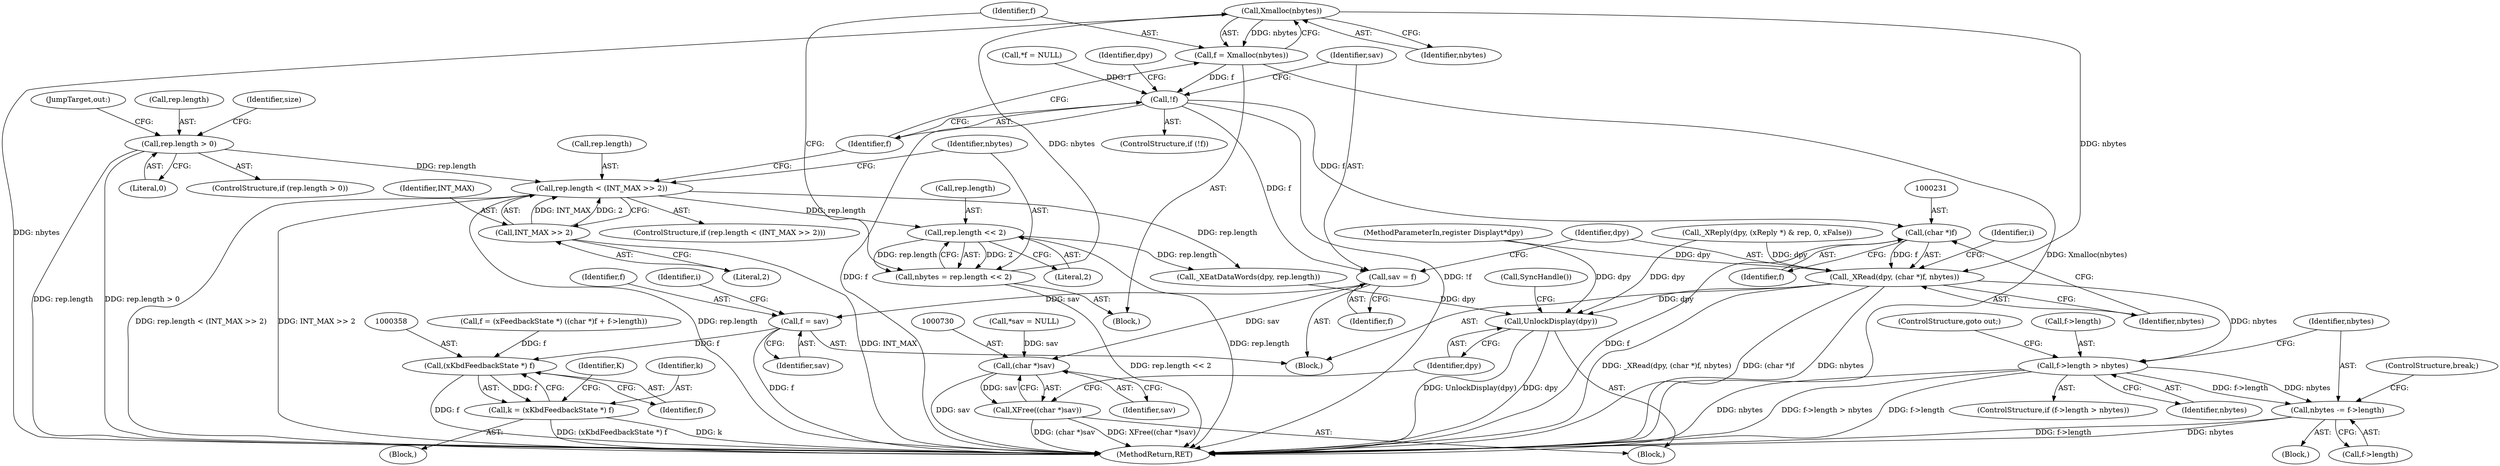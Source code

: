 digraph "0_libXi_19a9cd607de73947fcfb104682f203ffe4e1f4e5_1@API" {
"1000212" [label="(Call,Xmalloc(nbytes))"];
"1000203" [label="(Call,nbytes = rep.length << 2)"];
"1000205" [label="(Call,rep.length << 2)"];
"1000195" [label="(Call,rep.length < (INT_MAX >> 2))"];
"1000176" [label="(Call,rep.length > 0)"];
"1000199" [label="(Call,INT_MAX >> 2)"];
"1000210" [label="(Call,f = Xmalloc(nbytes))"];
"1000215" [label="(Call,!f)"];
"1000225" [label="(Call,sav = f)"];
"1000336" [label="(Call,f = sav)"];
"1000357" [label="(Call,(xKbdFeedbackState *) f)"];
"1000355" [label="(Call,k = (xKbdFeedbackState *) f)"];
"1000729" [label="(Call,(char *)sav)"];
"1000728" [label="(Call,XFree((char *)sav))"];
"1000230" [label="(Call,(char *)f)"];
"1000228" [label="(Call,_XRead(dpy, (char *)f, nbytes))"];
"1000246" [label="(Call,f->length > nbytes)"];
"1000252" [label="(Call,nbytes -= f->length)"];
"1000732" [label="(Call,UnlockDisplay(dpy))"];
"1000210" [label="(Call,f = Xmalloc(nbytes))"];
"1000251" [label="(ControlStructure,goto out;)"];
"1000200" [label="(Identifier,INT_MAX)"];
"1000201" [label="(Literal,2)"];
"1000734" [label="(Call,SyncHandle())"];
"1000185" [label="(Identifier,size)"];
"1000114" [label="(Call,*f = NULL)"];
"1000230" [label="(Call,(char *)f)"];
"1000181" [label="(Block,)"];
"1000359" [label="(Identifier,f)"];
"1000118" [label="(Call,*sav = NULL)"];
"1000361" [label="(Identifier,K)"];
"1000228" [label="(Call,_XRead(dpy, (char *)f, nbytes))"];
"1000218" [label="(Call,_XEatDataWords(dpy, rep.length))"];
"1000733" [label="(Identifier,dpy)"];
"1000213" [label="(Identifier,nbytes)"];
"1000225" [label="(Call,sav = f)"];
"1000337" [label="(Identifier,f)"];
"1000232" [label="(Identifier,f)"];
"1000244" [label="(Block,)"];
"1000732" [label="(Call,UnlockDisplay(dpy))"];
"1000233" [label="(Identifier,nbytes)"];
"1000227" [label="(Identifier,f)"];
"1000206" [label="(Call,rep.length)"];
"1000180" [label="(Literal,0)"];
"1000204" [label="(Identifier,nbytes)"];
"1000216" [label="(Identifier,f)"];
"1000252" [label="(Call,nbytes -= f->length)"];
"1000205" [label="(Call,rep.length << 2)"];
"1000737" [label="(MethodReturn,RET)"];
"1000202" [label="(Block,)"];
"1000199" [label="(Call,INT_MAX >> 2)"];
"1000214" [label="(ControlStructure,if (!f))"];
"1000219" [label="(Identifier,dpy)"];
"1000336" [label="(Call,f = sav)"];
"1000176" [label="(Call,rep.length > 0)"];
"1000727" [label="(JumpTarget,out:)"];
"1000728" [label="(Call,XFree((char *)sav))"];
"1000166" [label="(Call,_XReply(dpy, (xReply *) & rep, 0, xFalse))"];
"1000229" [label="(Identifier,dpy)"];
"1000209" [label="(Literal,2)"];
"1000203" [label="(Call,nbytes = rep.length << 2)"];
"1000226" [label="(Identifier,sav)"];
"1000357" [label="(Call,(xKbdFeedbackState *) f)"];
"1000101" [label="(MethodParameterIn,register Display\t*dpy)"];
"1000253" [label="(Identifier,nbytes)"];
"1000254" [label="(Call,f->length)"];
"1000211" [label="(Identifier,f)"];
"1000215" [label="(Call,!f)"];
"1000705" [label="(Call,f = (xFeedbackState *) ((char *)f + f->length))"];
"1000196" [label="(Call,rep.length)"];
"1000212" [label="(Call,Xmalloc(nbytes))"];
"1000246" [label="(Call,f->length > nbytes)"];
"1000245" [label="(ControlStructure,if (f->length > nbytes))"];
"1000247" [label="(Call,f->length)"];
"1000341" [label="(Identifier,i)"];
"1000356" [label="(Identifier,k)"];
"1000104" [label="(Block,)"];
"1000729" [label="(Call,(char *)sav)"];
"1000731" [label="(Identifier,sav)"];
"1000177" [label="(Call,rep.length)"];
"1000236" [label="(Identifier,i)"];
"1000355" [label="(Call,k = (xKbdFeedbackState *) f)"];
"1000195" [label="(Call,rep.length < (INT_MAX >> 2))"];
"1000175" [label="(ControlStructure,if (rep.length > 0))"];
"1000338" [label="(Identifier,sav)"];
"1000194" [label="(ControlStructure,if (rep.length < (INT_MAX >> 2)))"];
"1000257" [label="(ControlStructure,break;)"];
"1000352" [label="(Block,)"];
"1000250" [label="(Identifier,nbytes)"];
"1000212" -> "1000210"  [label="AST: "];
"1000212" -> "1000213"  [label="CFG: "];
"1000213" -> "1000212"  [label="AST: "];
"1000210" -> "1000212"  [label="CFG: "];
"1000212" -> "1000737"  [label="DDG: nbytes"];
"1000212" -> "1000210"  [label="DDG: nbytes"];
"1000203" -> "1000212"  [label="DDG: nbytes"];
"1000212" -> "1000228"  [label="DDG: nbytes"];
"1000203" -> "1000202"  [label="AST: "];
"1000203" -> "1000205"  [label="CFG: "];
"1000204" -> "1000203"  [label="AST: "];
"1000205" -> "1000203"  [label="AST: "];
"1000211" -> "1000203"  [label="CFG: "];
"1000203" -> "1000737"  [label="DDG: rep.length << 2"];
"1000205" -> "1000203"  [label="DDG: rep.length"];
"1000205" -> "1000203"  [label="DDG: 2"];
"1000205" -> "1000209"  [label="CFG: "];
"1000206" -> "1000205"  [label="AST: "];
"1000209" -> "1000205"  [label="AST: "];
"1000205" -> "1000737"  [label="DDG: rep.length"];
"1000195" -> "1000205"  [label="DDG: rep.length"];
"1000205" -> "1000218"  [label="DDG: rep.length"];
"1000195" -> "1000194"  [label="AST: "];
"1000195" -> "1000199"  [label="CFG: "];
"1000196" -> "1000195"  [label="AST: "];
"1000199" -> "1000195"  [label="AST: "];
"1000204" -> "1000195"  [label="CFG: "];
"1000216" -> "1000195"  [label="CFG: "];
"1000195" -> "1000737"  [label="DDG: rep.length < (INT_MAX >> 2)"];
"1000195" -> "1000737"  [label="DDG: INT_MAX >> 2"];
"1000195" -> "1000737"  [label="DDG: rep.length"];
"1000176" -> "1000195"  [label="DDG: rep.length"];
"1000199" -> "1000195"  [label="DDG: INT_MAX"];
"1000199" -> "1000195"  [label="DDG: 2"];
"1000195" -> "1000218"  [label="DDG: rep.length"];
"1000176" -> "1000175"  [label="AST: "];
"1000176" -> "1000180"  [label="CFG: "];
"1000177" -> "1000176"  [label="AST: "];
"1000180" -> "1000176"  [label="AST: "];
"1000185" -> "1000176"  [label="CFG: "];
"1000727" -> "1000176"  [label="CFG: "];
"1000176" -> "1000737"  [label="DDG: rep.length > 0"];
"1000176" -> "1000737"  [label="DDG: rep.length"];
"1000199" -> "1000201"  [label="CFG: "];
"1000200" -> "1000199"  [label="AST: "];
"1000201" -> "1000199"  [label="AST: "];
"1000199" -> "1000737"  [label="DDG: INT_MAX"];
"1000210" -> "1000202"  [label="AST: "];
"1000211" -> "1000210"  [label="AST: "];
"1000216" -> "1000210"  [label="CFG: "];
"1000210" -> "1000737"  [label="DDG: Xmalloc(nbytes)"];
"1000210" -> "1000215"  [label="DDG: f"];
"1000215" -> "1000214"  [label="AST: "];
"1000215" -> "1000216"  [label="CFG: "];
"1000216" -> "1000215"  [label="AST: "];
"1000219" -> "1000215"  [label="CFG: "];
"1000226" -> "1000215"  [label="CFG: "];
"1000215" -> "1000737"  [label="DDG: f"];
"1000215" -> "1000737"  [label="DDG: !f"];
"1000114" -> "1000215"  [label="DDG: f"];
"1000215" -> "1000225"  [label="DDG: f"];
"1000215" -> "1000230"  [label="DDG: f"];
"1000225" -> "1000181"  [label="AST: "];
"1000225" -> "1000227"  [label="CFG: "];
"1000226" -> "1000225"  [label="AST: "];
"1000227" -> "1000225"  [label="AST: "];
"1000229" -> "1000225"  [label="CFG: "];
"1000225" -> "1000336"  [label="DDG: sav"];
"1000225" -> "1000729"  [label="DDG: sav"];
"1000336" -> "1000181"  [label="AST: "];
"1000336" -> "1000338"  [label="CFG: "];
"1000337" -> "1000336"  [label="AST: "];
"1000338" -> "1000336"  [label="AST: "];
"1000341" -> "1000336"  [label="CFG: "];
"1000336" -> "1000737"  [label="DDG: f"];
"1000336" -> "1000357"  [label="DDG: f"];
"1000357" -> "1000355"  [label="AST: "];
"1000357" -> "1000359"  [label="CFG: "];
"1000358" -> "1000357"  [label="AST: "];
"1000359" -> "1000357"  [label="AST: "];
"1000355" -> "1000357"  [label="CFG: "];
"1000357" -> "1000737"  [label="DDG: f"];
"1000357" -> "1000355"  [label="DDG: f"];
"1000705" -> "1000357"  [label="DDG: f"];
"1000355" -> "1000352"  [label="AST: "];
"1000356" -> "1000355"  [label="AST: "];
"1000361" -> "1000355"  [label="CFG: "];
"1000355" -> "1000737"  [label="DDG: k"];
"1000355" -> "1000737"  [label="DDG: (xKbdFeedbackState *) f"];
"1000729" -> "1000728"  [label="AST: "];
"1000729" -> "1000731"  [label="CFG: "];
"1000730" -> "1000729"  [label="AST: "];
"1000731" -> "1000729"  [label="AST: "];
"1000728" -> "1000729"  [label="CFG: "];
"1000729" -> "1000737"  [label="DDG: sav"];
"1000729" -> "1000728"  [label="DDG: sav"];
"1000118" -> "1000729"  [label="DDG: sav"];
"1000728" -> "1000104"  [label="AST: "];
"1000733" -> "1000728"  [label="CFG: "];
"1000728" -> "1000737"  [label="DDG: (char *)sav"];
"1000728" -> "1000737"  [label="DDG: XFree((char *)sav)"];
"1000230" -> "1000228"  [label="AST: "];
"1000230" -> "1000232"  [label="CFG: "];
"1000231" -> "1000230"  [label="AST: "];
"1000232" -> "1000230"  [label="AST: "];
"1000233" -> "1000230"  [label="CFG: "];
"1000230" -> "1000737"  [label="DDG: f"];
"1000230" -> "1000228"  [label="DDG: f"];
"1000228" -> "1000181"  [label="AST: "];
"1000228" -> "1000233"  [label="CFG: "];
"1000229" -> "1000228"  [label="AST: "];
"1000233" -> "1000228"  [label="AST: "];
"1000236" -> "1000228"  [label="CFG: "];
"1000228" -> "1000737"  [label="DDG: nbytes"];
"1000228" -> "1000737"  [label="DDG: _XRead(dpy, (char *)f, nbytes)"];
"1000228" -> "1000737"  [label="DDG: (char *)f"];
"1000166" -> "1000228"  [label="DDG: dpy"];
"1000101" -> "1000228"  [label="DDG: dpy"];
"1000228" -> "1000246"  [label="DDG: nbytes"];
"1000228" -> "1000732"  [label="DDG: dpy"];
"1000246" -> "1000245"  [label="AST: "];
"1000246" -> "1000250"  [label="CFG: "];
"1000247" -> "1000246"  [label="AST: "];
"1000250" -> "1000246"  [label="AST: "];
"1000251" -> "1000246"  [label="CFG: "];
"1000253" -> "1000246"  [label="CFG: "];
"1000246" -> "1000737"  [label="DDG: nbytes"];
"1000246" -> "1000737"  [label="DDG: f->length > nbytes"];
"1000246" -> "1000737"  [label="DDG: f->length"];
"1000246" -> "1000252"  [label="DDG: f->length"];
"1000246" -> "1000252"  [label="DDG: nbytes"];
"1000252" -> "1000244"  [label="AST: "];
"1000252" -> "1000254"  [label="CFG: "];
"1000253" -> "1000252"  [label="AST: "];
"1000254" -> "1000252"  [label="AST: "];
"1000257" -> "1000252"  [label="CFG: "];
"1000252" -> "1000737"  [label="DDG: nbytes"];
"1000252" -> "1000737"  [label="DDG: f->length"];
"1000732" -> "1000104"  [label="AST: "];
"1000732" -> "1000733"  [label="CFG: "];
"1000733" -> "1000732"  [label="AST: "];
"1000734" -> "1000732"  [label="CFG: "];
"1000732" -> "1000737"  [label="DDG: UnlockDisplay(dpy)"];
"1000732" -> "1000737"  [label="DDG: dpy"];
"1000218" -> "1000732"  [label="DDG: dpy"];
"1000166" -> "1000732"  [label="DDG: dpy"];
"1000101" -> "1000732"  [label="DDG: dpy"];
}
